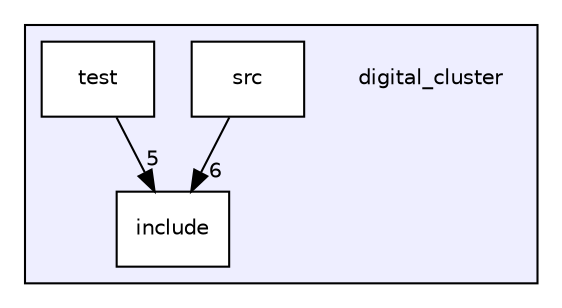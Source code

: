 digraph "digital_cluster" {
  compound=true
  node [ fontsize="10", fontname="Helvetica"];
  edge [ labelfontsize="10", labelfontname="Helvetica"];
  subgraph clusterdir_176730d2993cf7827aa3b3d38f2ecc38 {
    graph [ bgcolor="#eeeeff", pencolor="black", label="" URL="dir_176730d2993cf7827aa3b3d38f2ecc38.html"];
    dir_176730d2993cf7827aa3b3d38f2ecc38 [shape=plaintext label="digital_cluster"];
  dir_f3e84a3916c9548c162797339bef2624 [shape=box label="include" fillcolor="white" style="filled" URL="dir_f3e84a3916c9548c162797339bef2624.html"];
  dir_9f03d2342deb2c3323530435d582a0ca [shape=box label="src" fillcolor="white" style="filled" URL="dir_9f03d2342deb2c3323530435d582a0ca.html"];
  dir_8425c96d3af30de4cdad9c0dc307d83f [shape=box label="test" fillcolor="white" style="filled" URL="dir_8425c96d3af30de4cdad9c0dc307d83f.html"];
  }
  dir_9f03d2342deb2c3323530435d582a0ca->dir_f3e84a3916c9548c162797339bef2624 [headlabel="6", labeldistance=1.5 headhref="dir_000003_000002.html"];
  dir_8425c96d3af30de4cdad9c0dc307d83f->dir_f3e84a3916c9548c162797339bef2624 [headlabel="5", labeldistance=1.5 headhref="dir_000004_000002.html"];
}
